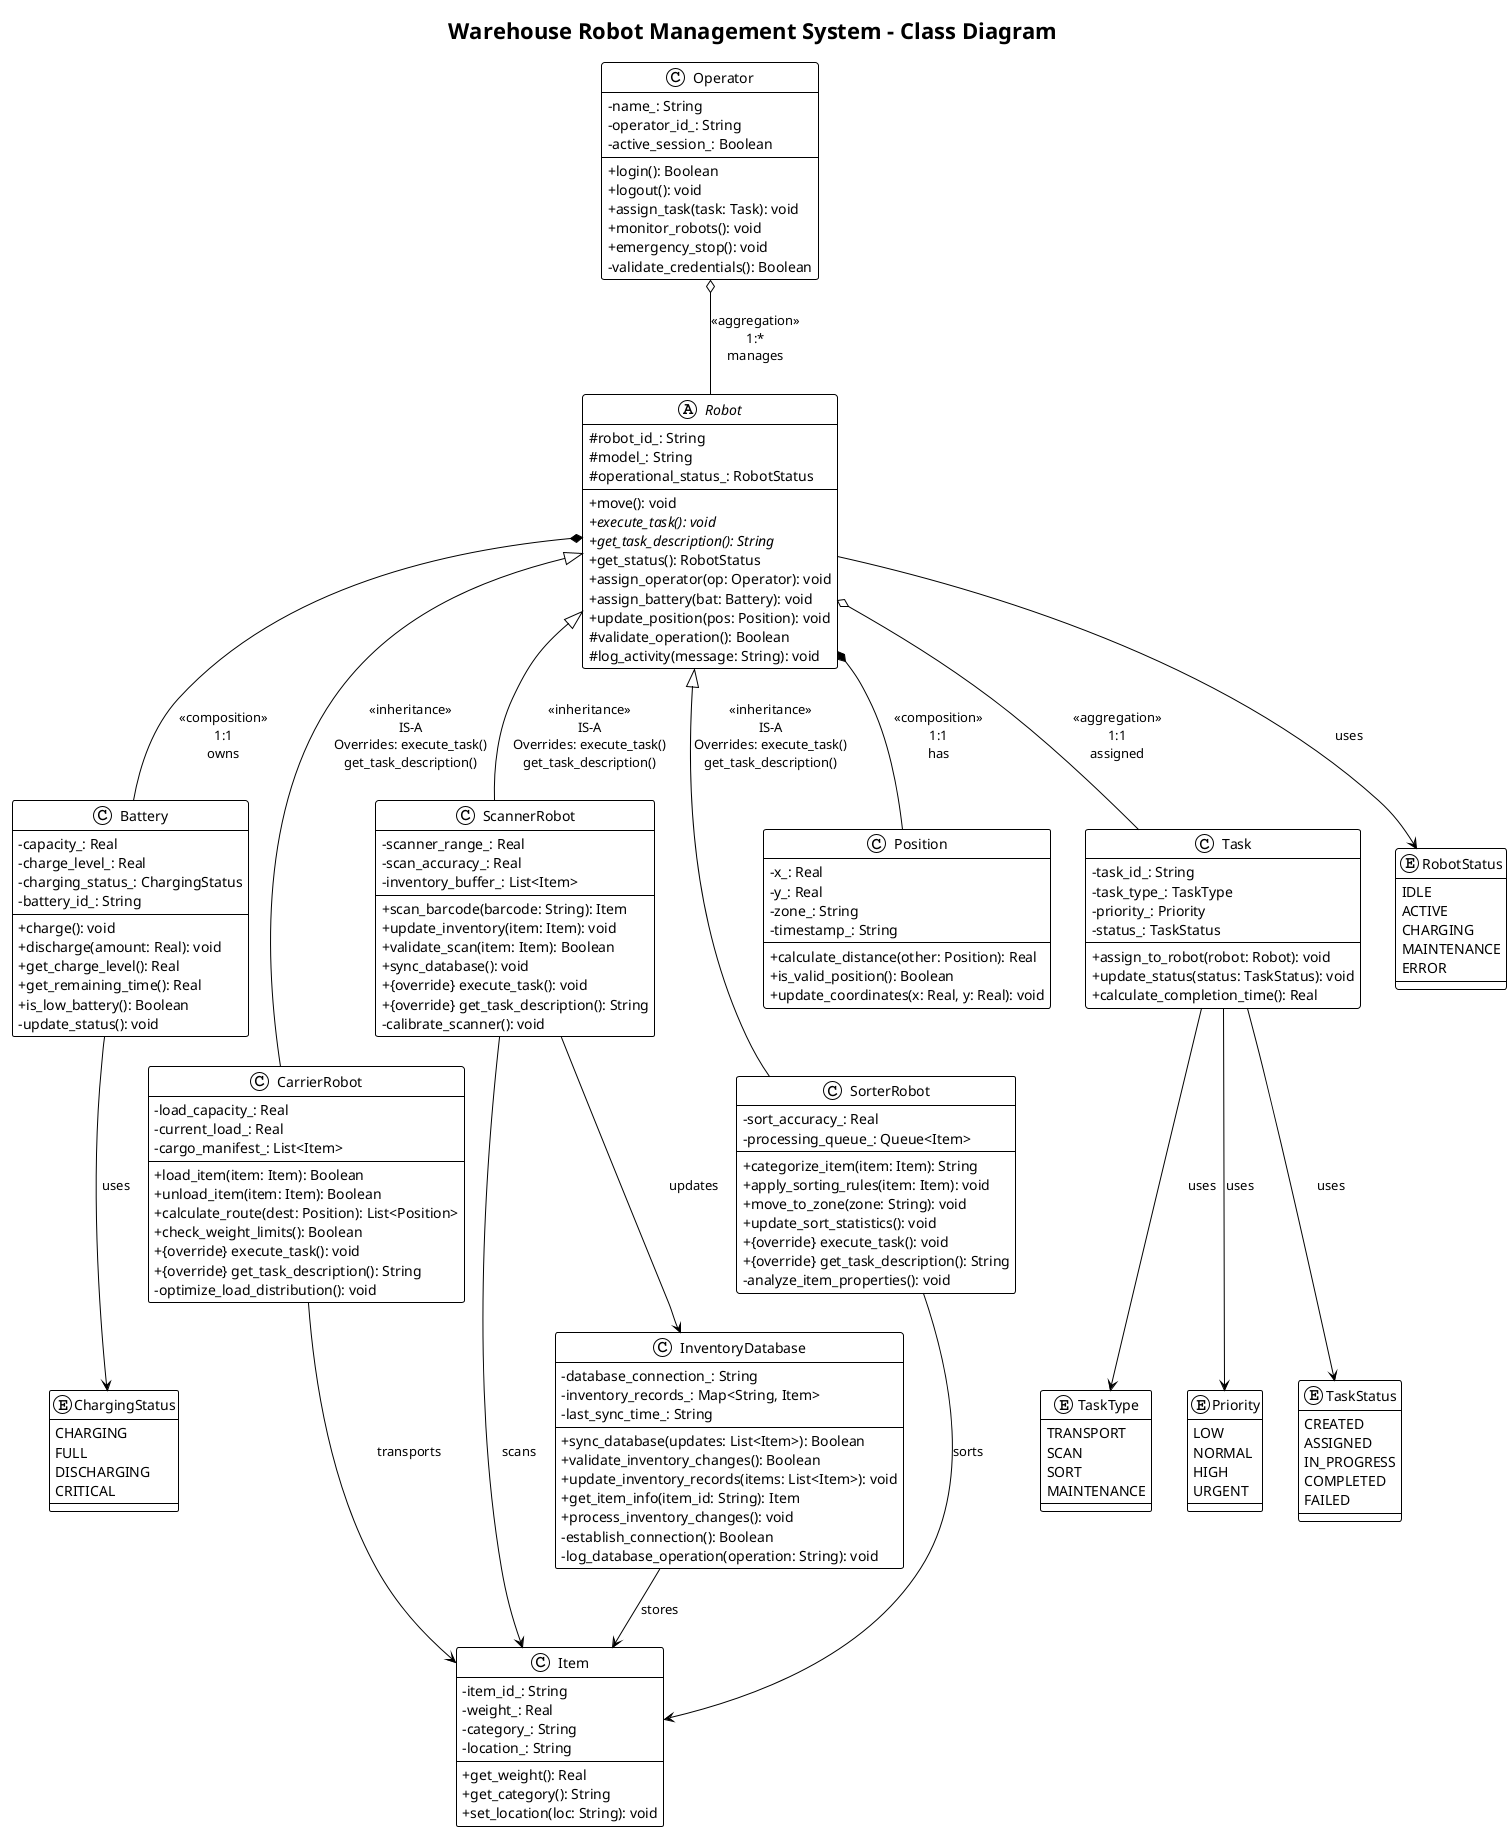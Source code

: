 @startuml WarehouseRobotClassDiagram
!theme plain
skinparam classAttributeIconSize 0
title Warehouse Robot Management System - Class Diagram

' Core Abstract Base Class
abstract class Robot {
    # robot_id_: String
    # model_: String
    # operational_status_: RobotStatus
    + move(): void
    + {abstract} execute_task(): void
    + {abstract} get_task_description(): String
    + get_status(): RobotStatus
    + assign_operator(op: Operator): void
    + assign_battery(bat: Battery): void
    + update_position(pos: Position): void
    # validate_operation(): Boolean
    # log_activity(message: String): void
}

class Battery {
    - capacity_: Real
    - charge_level_: Real
    - charging_status_: ChargingStatus
    - battery_id_: String
    + charge(): void
    + discharge(amount: Real): void
    + get_charge_level(): Real
    + get_remaining_time(): Real
    + is_low_battery(): Boolean
    - update_status(): void
}

class Operator {
    - name_: String
    - operator_id_: String
    - active_session_: Boolean
    + login(): Boolean
    + logout(): void
    + assign_task(task: Task): void
    + monitor_robots(): void
    + emergency_stop(): void
    - validate_credentials(): Boolean
}

' Specialized Robot Classes with Polymorphic Methods
class CarrierRobot {
    - load_capacity_: Real
    - current_load_: Real
    - cargo_manifest_: List<Item>
    + load_item(item: Item): Boolean
    + unload_item(item: Item): Boolean
    + calculate_route(dest: Position): List<Position>
    + check_weight_limits(): Boolean
    + {override} execute_task(): void
    + {override} get_task_description(): String
    - optimize_load_distribution(): void
}

class ScannerRobot {
    - scanner_range_: Real
    - scan_accuracy_: Real
    - inventory_buffer_: List<Item>
    + scan_barcode(barcode: String): Item
    + update_inventory(item: Item): void
    + validate_scan(item: Item): Boolean
    + sync_database(): void
    + {override} execute_task(): void
    + {override} get_task_description(): String
    - calibrate_scanner(): void
}

class SorterRobot {
    - sort_accuracy_: Real
    - processing_queue_: Queue<Item>
    + categorize_item(item: Item): String
    + apply_sorting_rules(item: Item): void
    + move_to_zone(zone: String): void
    + update_sort_statistics(): void
    + {override} execute_task(): void
    + {override} get_task_description(): String
    - analyze_item_properties(): void
}

' Supporting Classes
class Position {
    - x_: Real
    - y_: Real
    - zone_: String
    - timestamp_: String
    + calculate_distance(other: Position): Real
    + is_valid_position(): Boolean
    + update_coordinates(x: Real, y: Real): void
}

class Task {
    - task_id_: String
    - task_type_: TaskType
    - priority_: Priority
    - status_: TaskStatus
    + assign_to_robot(robot: Robot): void
    + update_status(status: TaskStatus): void
    + calculate_completion_time(): Real
}

class Item {
    - item_id_: String
    - weight_: Real
    - category_: String
    - location_: String
    + get_weight(): Real
    + get_category(): String
    + set_location(loc: String): void
}

' New InventoryDatabase Class
class InventoryDatabase {
    - database_connection_: String
    - inventory_records_: Map<String, Item>
    - last_sync_time_: String
    + sync_database(updates: List<Item>): Boolean
    + validate_inventory_changes(): Boolean
    + update_inventory_records(items: List<Item>): void
    + get_item_info(item_id: String): Item
    + process_inventory_changes(): void
    - establish_connection(): Boolean
    - log_database_operation(operation: String): void
}

' Enumerations
enum RobotStatus {
    IDLE
    ACTIVE
    CHARGING
    MAINTENANCE
    ERROR
}

enum ChargingStatus {
    CHARGING
    FULL
    DISCHARGING
    CRITICAL
}

enum TaskType {
    TRANSPORT
    SCAN
    SORT
    MAINTENANCE
}

enum Priority {
    LOW
    NORMAL
    HIGH
    URGENT
}

enum TaskStatus {
    CREATED
    ASSIGNED
    IN_PROGRESS
    COMPLETED
    FAILED
}

' ==========================================
' INHERITANCE RELATIONSHIPS (IS-A) - POLYMORPHISM
' ==========================================
Robot <|-- CarrierRobot : <<inheritance>>\nIS-A\nOverrides: execute_task()\nget_task_description()
Robot <|-- ScannerRobot : <<inheritance>>\nIS-A\nOverrides: execute_task()\nget_task_description()
Robot <|-- SorterRobot : <<inheritance>>\nIS-A\nOverrides: execute_task()\nget_task_description()

' ==========================================
' COMPOSITION RELATIONSHIPS (PART-OF)
' Strong ownership - child cannot exist without parent
' ==========================================
Robot *-- Battery : <<composition>>\n1:1\nowns
Robot *-- Position : <<composition>>\n1:1\nhas

' ==========================================
' AGGREGATION RELATIONSHIPS (HAS-A)
' Weak ownership - child can exist independently
' ==========================================
Operator o-- Robot : <<aggregation>>\n1:*\nmanages
Robot o-- Task : <<aggregation>>\n1:1\nassigned

' ==========================================
' ASSOCIATION RELATIONSHIPS
' ==========================================
Robot --> RobotStatus : uses
Battery --> ChargingStatus : uses
Task --> TaskType : uses
Task --> Priority : uses
Task --> TaskStatus : uses
CarrierRobot --> Item : transports
ScannerRobot --> Item : scans
SorterRobot --> Item : sorts
ScannerRobot --> InventoryDatabase : updates
InventoryDatabase --> Item : stores

@enduml